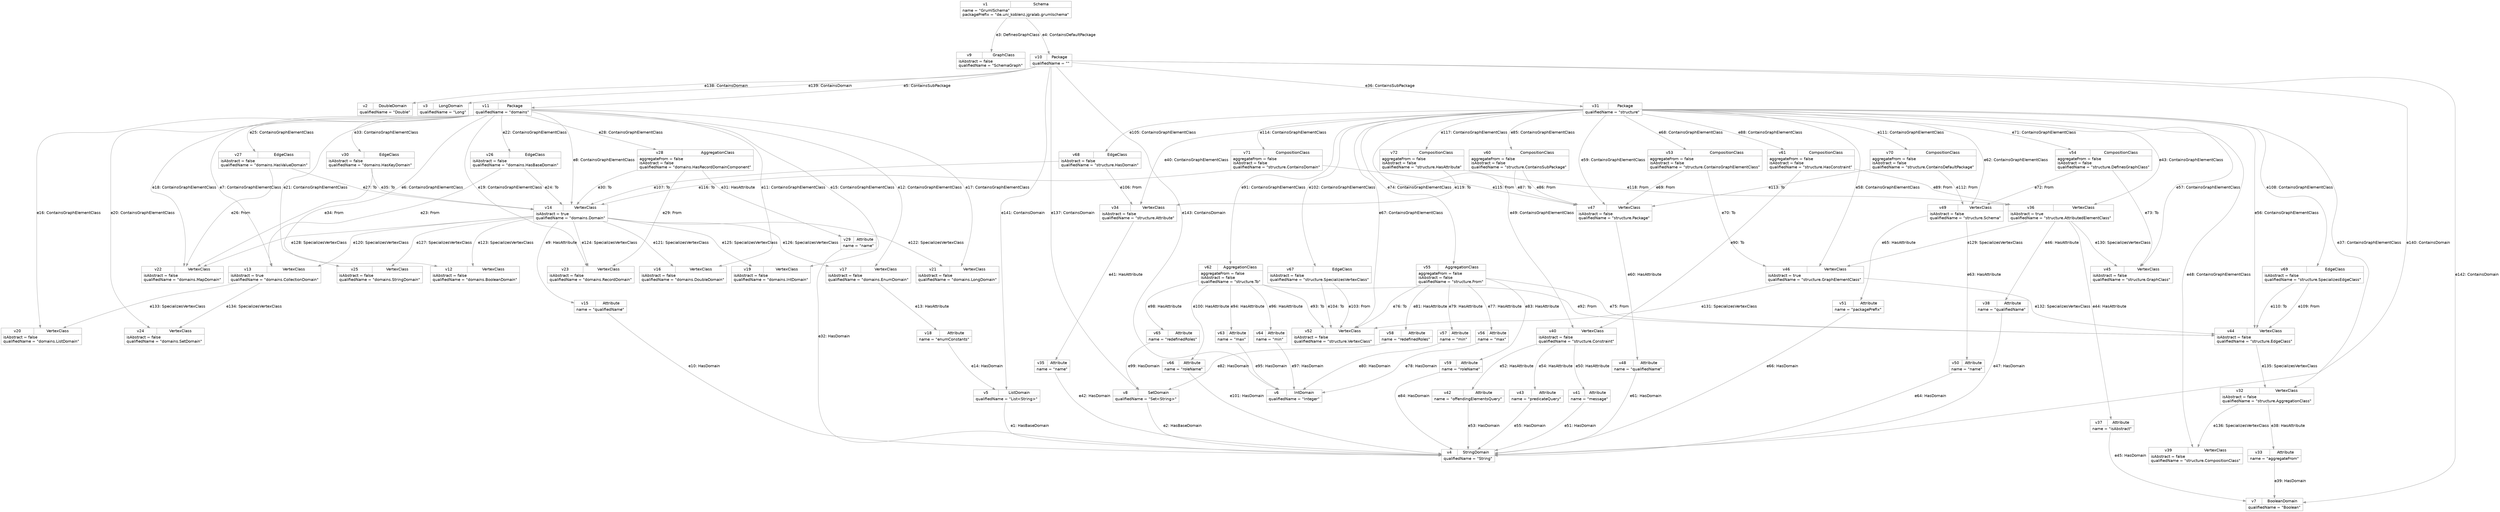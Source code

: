 digraph "de.uni_koblenz.jgralab.grumlschema.GrumlSchema"
{
ranksep="1.5";
nodesep="0.25";
node [shape="record" fontname="Helvetica" fontsize="14" color="#999999"];
edge [fontname="Helvetica" fontsize="14" labelfontname="Helvetica" labelfontsize="14" color="#999999"];
v1 [label="{{v1|Schema}|name = \"GrumlSchema\"\lpackagePrefix = \"de.uni_koblenz.jgralab.grumlschema\"\l}"];
v2 [label="{{v2|DoubleDomain}|qualifiedName = \"Double\"\l}"];
v3 [label="{{v3|LongDomain}|qualifiedName = \"Long\"\l}"];
v4 [label="{{v4|StringDomain}|qualifiedName = \"String\"\l}"];
v5 [label="{{v5|ListDomain}|qualifiedName = \"List\<String\>\"\l}"];
v6 [label="{{v6|IntDomain}|qualifiedName = \"Integer\"\l}"];
v7 [label="{{v7|BooleanDomain}|qualifiedName = \"Boolean\"\l}"];
v8 [label="{{v8|SetDomain}|qualifiedName = \"Set\<String\>\"\l}"];
v9 [label="{{v9|GraphClass}|isAbstract = false\lqualifiedName = \"SchemaGraph\"\l}"];
v10 [label="{{v10|Package}|qualifiedName = \"\"\l}"];
v11 [label="{{v11|Package}|qualifiedName = \"domains\"\l}"];
v12 [label="{{v12|VertexClass}|isAbstract = false\lqualifiedName = \"domains.BooleanDomain\"\l}"];
v13 [label="{{v13|VertexClass}|isAbstract = true\lqualifiedName = \"domains.CollectionDomain\"\l}"];
v14 [label="{{v14|VertexClass}|isAbstract = true\lqualifiedName = \"domains.Domain\"\l}"];
v15 [label="{{v15|Attribute}|name = \"qualifiedName\"\l}"];
v16 [label="{{v16|VertexClass}|isAbstract = false\lqualifiedName = \"domains.DoubleDomain\"\l}"];
v17 [label="{{v17|VertexClass}|isAbstract = false\lqualifiedName = \"domains.EnumDomain\"\l}"];
v18 [label="{{v18|Attribute}|name = \"enumConstants\"\l}"];
v19 [label="{{v19|VertexClass}|isAbstract = false\lqualifiedName = \"domains.IntDomain\"\l}"];
v20 [label="{{v20|VertexClass}|isAbstract = false\lqualifiedName = \"domains.ListDomain\"\l}"];
v21 [label="{{v21|VertexClass}|isAbstract = false\lqualifiedName = \"domains.LongDomain\"\l}"];
v22 [label="{{v22|VertexClass}|isAbstract = false\lqualifiedName = \"domains.MapDomain\"\l}"];
v23 [label="{{v23|VertexClass}|isAbstract = false\lqualifiedName = \"domains.RecordDomain\"\l}"];
v24 [label="{{v24|VertexClass}|isAbstract = false\lqualifiedName = \"domains.SetDomain\"\l}"];
v25 [label="{{v25|VertexClass}|isAbstract = false\lqualifiedName = \"domains.StringDomain\"\l}"];
v26 [label="{{v26|EdgeClass}|isAbstract = false\lqualifiedName = \"domains.HasBaseDomain\"\l}"];
v27 [label="{{v27|EdgeClass}|isAbstract = false\lqualifiedName = \"domains.HasValueDomain\"\l}"];
v28 [label="{{v28|AggregationClass}|aggregateFrom = false\lisAbstract = false\lqualifiedName = \"domains.HasRecordDomainComponent\"\l}"];
v29 [label="{{v29|Attribute}|name = \"name\"\l}"];
v30 [label="{{v30|EdgeClass}|isAbstract = false\lqualifiedName = \"domains.HasKeyDomain\"\l}"];
v31 [label="{{v31|Package}|qualifiedName = \"structure\"\l}"];
v32 [label="{{v32|VertexClass}|isAbstract = false\lqualifiedName = \"structure.AggregationClass\"\l}"];
v33 [label="{{v33|Attribute}|name = \"aggregateFrom\"\l}"];
v34 [label="{{v34|VertexClass}|isAbstract = false\lqualifiedName = \"structure.Attribute\"\l}"];
v35 [label="{{v35|Attribute}|name = \"name\"\l}"];
v36 [label="{{v36|VertexClass}|isAbstract = true\lqualifiedName = \"structure.AttributedElementClass\"\l}"];
v37 [label="{{v37|Attribute}|name = \"isAbstract\"\l}"];
v38 [label="{{v38|Attribute}|name = \"qualifiedName\"\l}"];
v39 [label="{{v39|VertexClass}|isAbstract = false\lqualifiedName = \"structure.CompositionClass\"\l}"];
v40 [label="{{v40|VertexClass}|isAbstract = false\lqualifiedName = \"structure.Constraint\"\l}"];
v41 [label="{{v41|Attribute}|name = \"message\"\l}"];
v42 [label="{{v42|Attribute}|name = \"offendingElementsQuery\"\l}"];
v43 [label="{{v43|Attribute}|name = \"predicateQuery\"\l}"];
v44 [label="{{v44|VertexClass}|isAbstract = false\lqualifiedName = \"structure.EdgeClass\"\l}"];
v45 [label="{{v45|VertexClass}|isAbstract = false\lqualifiedName = \"structure.GraphClass\"\l}"];
v46 [label="{{v46|VertexClass}|isAbstract = true\lqualifiedName = \"structure.GraphElementClass\"\l}"];
v47 [label="{{v47|VertexClass}|isAbstract = false\lqualifiedName = \"structure.Package\"\l}"];
v48 [label="{{v48|Attribute}|name = \"qualifiedName\"\l}"];
v49 [label="{{v49|VertexClass}|isAbstract = false\lqualifiedName = \"structure.Schema\"\l}"];
v50 [label="{{v50|Attribute}|name = \"name\"\l}"];
v51 [label="{{v51|Attribute}|name = \"packagePrefix\"\l}"];
v52 [label="{{v52|VertexClass}|isAbstract = false\lqualifiedName = \"structure.VertexClass\"\l}"];
v53 [label="{{v53|CompositionClass}|aggregateFrom = false\lisAbstract = false\lqualifiedName = \"structure.ContainsGraphElementClass\"\l}"];
v54 [label="{{v54|CompositionClass}|aggregateFrom = false\lisAbstract = false\lqualifiedName = \"structure.DefinesGraphClass\"\l}"];
v55 [label="{{v55|AggregationClass}|aggregateFrom = false\lisAbstract = false\lqualifiedName = \"structure.From\"\l}"];
v56 [label="{{v56|Attribute}|name = \"max\"\l}"];
v57 [label="{{v57|Attribute}|name = \"min\"\l}"];
v58 [label="{{v58|Attribute}|name = \"redefinedRoles\"\l}"];
v59 [label="{{v59|Attribute}|name = \"roleName\"\l}"];
v60 [label="{{v60|CompositionClass}|aggregateFrom = false\lisAbstract = false\lqualifiedName = \"structure.ContainsSubPackage\"\l}"];
v61 [label="{{v61|CompositionClass}|aggregateFrom = false\lisAbstract = false\lqualifiedName = \"structure.HasConstraint\"\l}"];
v62 [label="{{v62|AggregationClass}|aggregateFrom = false\lisAbstract = false\lqualifiedName = \"structure.To\"\l}"];
v63 [label="{{v63|Attribute}|name = \"max\"\l}"];
v64 [label="{{v64|Attribute}|name = \"min\"\l}"];
v65 [label="{{v65|Attribute}|name = \"redefinedRoles\"\l}"];
v66 [label="{{v66|Attribute}|name = \"roleName\"\l}"];
v67 [label="{{v67|EdgeClass}|isAbstract = false\lqualifiedName = \"structure.SpecializesVertexClass\"\l}"];
v68 [label="{{v68|EdgeClass}|isAbstract = false\lqualifiedName = \"structure.HasDomain\"\l}"];
v69 [label="{{v69|EdgeClass}|isAbstract = false\lqualifiedName = \"structure.SpecializesEdgeClass\"\l}"];
v70 [label="{{v70|CompositionClass}|aggregateFrom = false\lisAbstract = false\lqualifiedName = \"structure.ContainsDefaultPackage\"\l}"];
v71 [label="{{v71|CompositionClass}|aggregateFrom = false\lisAbstract = false\lqualifiedName = \"structure.ContainsDomain\"\l}"];
v72 [label="{{v72|CompositionClass}|aggregateFrom = false\lisAbstract = false\lqualifiedName = \"structure.HasAttribute\"\l}"];
v5 -> v4 [label="e1: HasBaseDomain"];
v8 -> v4 [label="e2: HasBaseDomain"];
v1 -> v9 [label="e3: DefinesGraphClass"];
v1 -> v10 [label="e4: ContainsDefaultPackage"];
v10 -> v11 [label="e5: ContainsSubPackage"];
v11 -> v12 [label="e6: ContainsGraphElementClass"];
v11 -> v13 [label="e7: ContainsGraphElementClass"];
v11 -> v14 [label="e8: ContainsGraphElementClass"];
v14 -> v15 [label="e9: HasAttribute"];
v15 -> v4 [label="e10: HasDomain"];
v11 -> v16 [label="e11: ContainsGraphElementClass"];
v11 -> v17 [label="e12: ContainsGraphElementClass"];
v17 -> v18 [label="e13: HasAttribute"];
v18 -> v5 [label="e14: HasDomain"];
v11 -> v19 [label="e15: ContainsGraphElementClass"];
v11 -> v20 [label="e16: ContainsGraphElementClass"];
v11 -> v21 [label="e17: ContainsGraphElementClass"];
v11 -> v22 [label="e18: ContainsGraphElementClass"];
v11 -> v23 [label="e19: ContainsGraphElementClass"];
v11 -> v24 [label="e20: ContainsGraphElementClass"];
v11 -> v25 [label="e21: ContainsGraphElementClass"];
v11 -> v26 [label="e22: ContainsGraphElementClass"];
v26 -> v13 [label="e23: From"];
v26 -> v14 [label="e24: To"];
v11 -> v27 [label="e25: ContainsGraphElementClass"];
v27 -> v22 [label="e26: From"];
v27 -> v14 [label="e27: To"];
v11 -> v28 [label="e28: ContainsGraphElementClass"];
v28 -> v23 [label="e29: From"];
v28 -> v14 [label="e30: To"];
v28 -> v29 [label="e31: HasAttribute"];
v29 -> v4 [label="e32: HasDomain"];
v11 -> v30 [label="e33: ContainsGraphElementClass"];
v30 -> v22 [label="e34: From"];
v30 -> v14 [label="e35: To"];
v10 -> v31 [label="e36: ContainsSubPackage"];
v31 -> v32 [label="e37: ContainsGraphElementClass"];
v32 -> v33 [label="e38: HasAttribute"];
v33 -> v7 [label="e39: HasDomain"];
v31 -> v34 [label="e40: ContainsGraphElementClass"];
v34 -> v35 [label="e41: HasAttribute"];
v35 -> v4 [label="e42: HasDomain"];
v31 -> v36 [label="e43: ContainsGraphElementClass"];
v36 -> v37 [label="e44: HasAttribute"];
v37 -> v7 [label="e45: HasDomain"];
v36 -> v38 [label="e46: HasAttribute"];
v38 -> v4 [label="e47: HasDomain"];
v31 -> v39 [label="e48: ContainsGraphElementClass"];
v31 -> v40 [label="e49: ContainsGraphElementClass"];
v40 -> v41 [label="e50: HasAttribute"];
v41 -> v4 [label="e51: HasDomain"];
v40 -> v42 [label="e52: HasAttribute"];
v42 -> v4 [label="e53: HasDomain"];
v40 -> v43 [label="e54: HasAttribute"];
v43 -> v4 [label="e55: HasDomain"];
v31 -> v44 [label="e56: ContainsGraphElementClass"];
v31 -> v45 [label="e57: ContainsGraphElementClass"];
v31 -> v46 [label="e58: ContainsGraphElementClass"];
v31 -> v47 [label="e59: ContainsGraphElementClass"];
v47 -> v48 [label="e60: HasAttribute"];
v48 -> v4 [label="e61: HasDomain"];
v31 -> v49 [label="e62: ContainsGraphElementClass"];
v49 -> v50 [label="e63: HasAttribute"];
v50 -> v4 [label="e64: HasDomain"];
v49 -> v51 [label="e65: HasAttribute"];
v51 -> v4 [label="e66: HasDomain"];
v31 -> v52 [label="e67: ContainsGraphElementClass"];
v31 -> v53 [label="e68: ContainsGraphElementClass"];
v53 -> v47 [label="e69: From"];
v53 -> v46 [label="e70: To"];
v31 -> v54 [label="e71: ContainsGraphElementClass"];
v54 -> v49 [label="e72: From"];
v54 -> v45 [label="e73: To"];
v31 -> v55 [label="e74: ContainsGraphElementClass"];
v55 -> v44 [label="e75: From"];
v55 -> v52 [label="e76: To"];
v55 -> v56 [label="e77: HasAttribute"];
v56 -> v6 [label="e78: HasDomain"];
v55 -> v57 [label="e79: HasAttribute"];
v57 -> v6 [label="e80: HasDomain"];
v55 -> v58 [label="e81: HasAttribute"];
v58 -> v8 [label="e82: HasDomain"];
v55 -> v59 [label="e83: HasAttribute"];
v59 -> v4 [label="e84: HasDomain"];
v31 -> v60 [label="e85: ContainsGraphElementClass"];
v60 -> v47 [label="e86: From"];
v60 -> v47 [label="e87: To"];
v31 -> v61 [label="e88: ContainsGraphElementClass"];
v61 -> v36 [label="e89: From"];
v61 -> v40 [label="e90: To"];
v31 -> v62 [label="e91: ContainsGraphElementClass"];
v62 -> v44 [label="e92: From"];
v62 -> v52 [label="e93: To"];
v62 -> v63 [label="e94: HasAttribute"];
v63 -> v6 [label="e95: HasDomain"];
v62 -> v64 [label="e96: HasAttribute"];
v64 -> v6 [label="e97: HasDomain"];
v62 -> v65 [label="e98: HasAttribute"];
v65 -> v8 [label="e99: HasDomain"];
v62 -> v66 [label="e100: HasAttribute"];
v66 -> v4 [label="e101: HasDomain"];
v31 -> v67 [label="e102: ContainsGraphElementClass"];
v67 -> v52 [label="e103: From"];
v67 -> v52 [label="e104: To"];
v31 -> v68 [label="e105: ContainsGraphElementClass"];
v68 -> v34 [label="e106: From"];
v68 -> v14 [label="e107: To"];
v31 -> v69 [label="e108: ContainsGraphElementClass"];
v69 -> v44 [label="e109: From"];
v69 -> v44 [label="e110: To"];
v31 -> v70 [label="e111: ContainsGraphElementClass"];
v70 -> v49 [label="e112: From"];
v70 -> v47 [label="e113: To"];
v31 -> v71 [label="e114: ContainsGraphElementClass"];
v71 -> v47 [label="e115: From"];
v71 -> v14 [label="e116: To"];
v31 -> v72 [label="e117: ContainsGraphElementClass"];
v72 -> v36 [label="e118: From"];
v72 -> v34 [label="e119: To"];
v14 -> v13 [label="e120: SpecializesVertexClass"];
v14 -> v16 [label="e121: SpecializesVertexClass"];
v14 -> v21 [label="e122: SpecializesVertexClass"];
v14 -> v12 [label="e123: SpecializesVertexClass"];
v14 -> v23 [label="e124: SpecializesVertexClass"];
v14 -> v19 [label="e125: SpecializesVertexClass"];
v14 -> v17 [label="e126: SpecializesVertexClass"];
v14 -> v25 [label="e127: SpecializesVertexClass"];
v14 -> v22 [label="e128: SpecializesVertexClass"];
v36 -> v46 [label="e129: SpecializesVertexClass"];
v36 -> v45 [label="e130: SpecializesVertexClass"];
v46 -> v52 [label="e131: SpecializesVertexClass"];
v46 -> v44 [label="e132: SpecializesVertexClass"];
v13 -> v20 [label="e133: SpecializesVertexClass"];
v13 -> v24 [label="e134: SpecializesVertexClass"];
v44 -> v32 [label="e135: SpecializesVertexClass"];
v32 -> v39 [label="e136: SpecializesVertexClass"];
v10 -> v8 [label="e137: ContainsDomain"];
v10 -> v2 [label="e138: ContainsDomain"];
v10 -> v3 [label="e139: ContainsDomain"];
v10 -> v4 [label="e140: ContainsDomain"];
v10 -> v5 [label="e141: ContainsDomain"];
v10 -> v7 [label="e142: ContainsDomain"];
v10 -> v6 [label="e143: ContainsDomain"];
}
